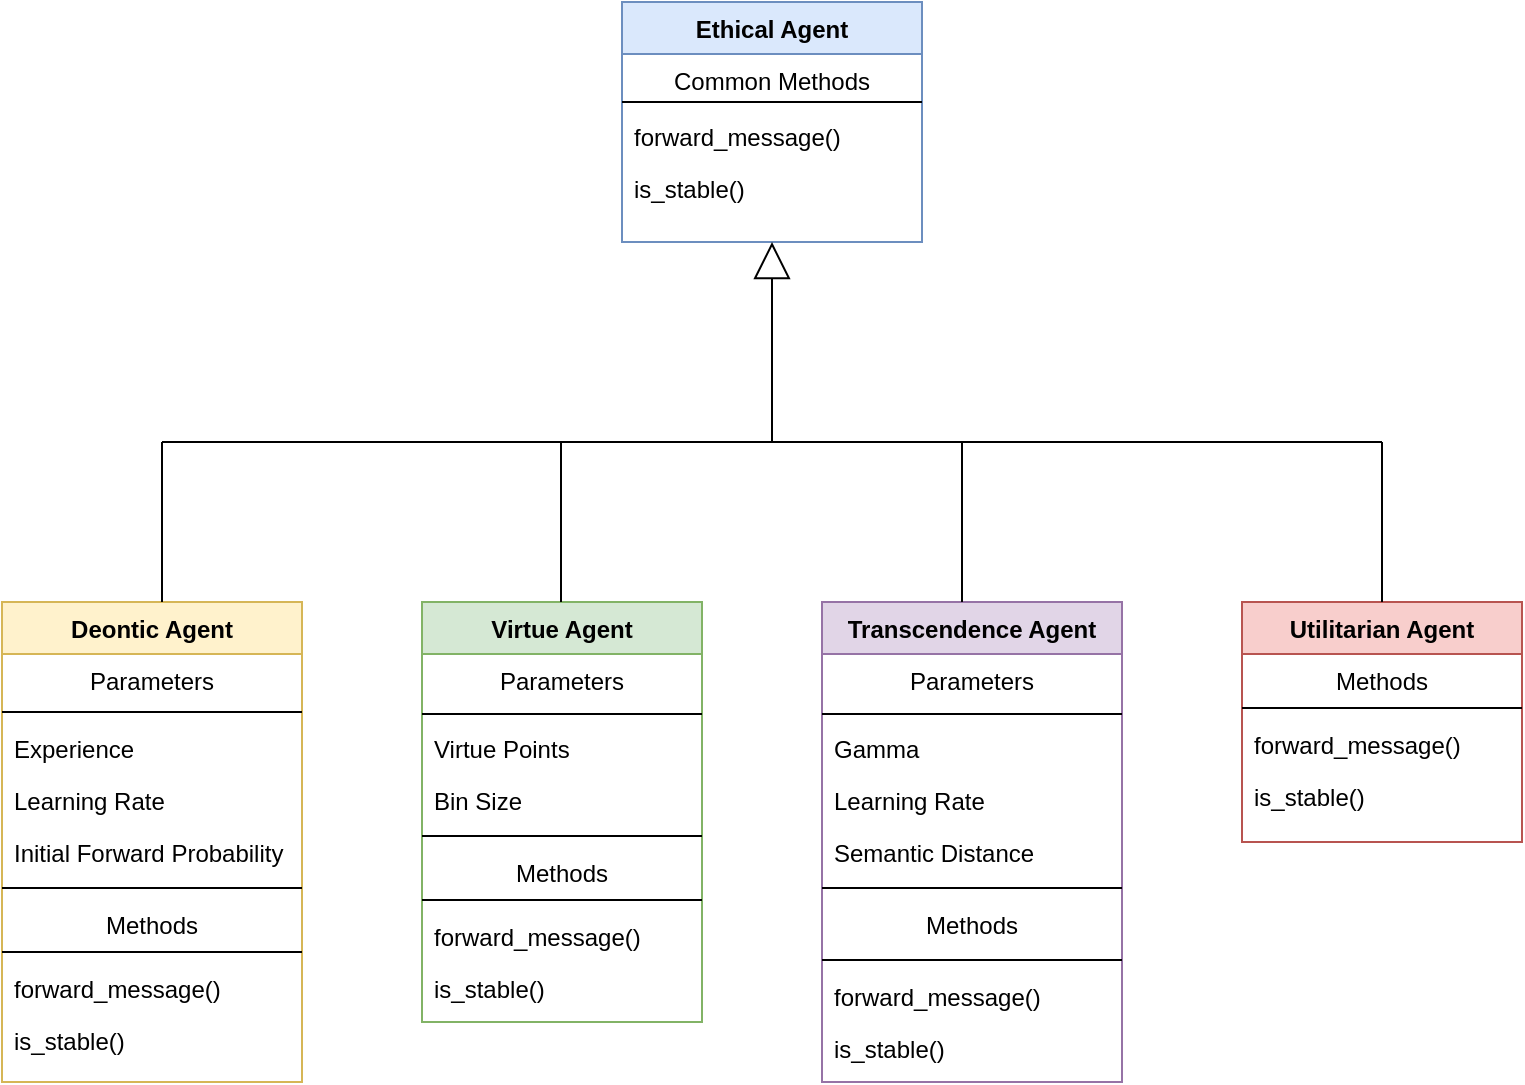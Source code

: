 <mxfile version="20.3.0" type="device" pages="2"><diagram id="C5RBs43oDa-KdzZeNtuy" name="Page-1"><mxGraphModel dx="1106" dy="811" grid="1" gridSize="10" guides="1" tooltips="1" connect="1" arrows="1" fold="1" page="1" pageScale="1" pageWidth="827" pageHeight="1169" math="0" shadow="0"><root><mxCell id="WIyWlLk6GJQsqaUBKTNV-0"/><mxCell id="WIyWlLk6GJQsqaUBKTNV-1" parent="WIyWlLk6GJQsqaUBKTNV-0"/><mxCell id="zkfFHV4jXpPFQw0GAbJ--0" value="Ethical Agent" style="swimlane;fontStyle=1;align=center;verticalAlign=top;childLayout=stackLayout;horizontal=1;startSize=26;horizontalStack=0;resizeParent=1;resizeLast=0;collapsible=1;marginBottom=0;rounded=0;shadow=0;strokeWidth=1;fillColor=#dae8fc;strokeColor=#6c8ebf;" parent="WIyWlLk6GJQsqaUBKTNV-1" vertex="1"><mxGeometry x="330" y="70" width="150" height="120" as="geometry"><mxRectangle x="230" y="140" width="160" height="26" as="alternateBounds"/></mxGeometry></mxCell><mxCell id="zkfFHV4jXpPFQw0GAbJ--2" value="Common Methods" style="text;align=center;verticalAlign=top;spacingLeft=4;spacingRight=4;overflow=hidden;rotatable=0;points=[[0,0.5],[1,0.5]];portConstraint=eastwest;rounded=0;shadow=0;html=0;" parent="zkfFHV4jXpPFQw0GAbJ--0" vertex="1"><mxGeometry y="26" width="150" height="20" as="geometry"/></mxCell><mxCell id="zkfFHV4jXpPFQw0GAbJ--4" value="" style="line;html=1;strokeWidth=1;align=left;verticalAlign=middle;spacingTop=-1;spacingLeft=3;spacingRight=3;rotatable=0;labelPosition=right;points=[];portConstraint=eastwest;" parent="zkfFHV4jXpPFQw0GAbJ--0" vertex="1"><mxGeometry y="46" width="150" height="8" as="geometry"/></mxCell><mxCell id="_ln741WjJNHpquCPt0FL-15" value="forward_message()" style="text;align=left;verticalAlign=top;spacingLeft=4;spacingRight=4;overflow=hidden;rotatable=0;points=[[0,0.5],[1,0.5]];portConstraint=eastwest;" vertex="1" parent="zkfFHV4jXpPFQw0GAbJ--0"><mxGeometry y="54" width="150" height="26" as="geometry"/></mxCell><mxCell id="_ln741WjJNHpquCPt0FL-17" value="is_stable()" style="text;align=left;verticalAlign=top;spacingLeft=4;spacingRight=4;overflow=hidden;rotatable=0;points=[[0,0.5],[1,0.5]];portConstraint=eastwest;" vertex="1" parent="zkfFHV4jXpPFQw0GAbJ--0"><mxGeometry y="80" width="150" height="26" as="geometry"/></mxCell><mxCell id="zkfFHV4jXpPFQw0GAbJ--6" value="Deontic Agent" style="swimlane;fontStyle=1;align=center;verticalAlign=top;childLayout=stackLayout;horizontal=1;startSize=26;horizontalStack=0;resizeParent=1;resizeLast=0;collapsible=1;marginBottom=0;rounded=0;shadow=0;strokeWidth=1;fillColor=#fff2cc;strokeColor=#d6b656;" parent="WIyWlLk6GJQsqaUBKTNV-1" vertex="1"><mxGeometry x="20" y="370" width="150" height="240" as="geometry"><mxRectangle x="130" y="380" width="160" height="26" as="alternateBounds"/></mxGeometry></mxCell><mxCell id="zkfFHV4jXpPFQw0GAbJ--8" value="Parameters" style="text;align=center;verticalAlign=top;spacingLeft=4;spacingRight=4;overflow=hidden;rotatable=0;points=[[0,0.5],[1,0.5]];portConstraint=eastwest;rounded=0;shadow=0;html=0;" parent="zkfFHV4jXpPFQw0GAbJ--6" vertex="1"><mxGeometry y="26" width="150" height="24" as="geometry"/></mxCell><mxCell id="zkfFHV4jXpPFQw0GAbJ--9" value="" style="line;html=1;strokeWidth=1;align=left;verticalAlign=middle;spacingTop=-1;spacingLeft=3;spacingRight=3;rotatable=0;labelPosition=right;points=[];portConstraint=eastwest;" parent="zkfFHV4jXpPFQw0GAbJ--6" vertex="1"><mxGeometry y="50" width="150" height="10" as="geometry"/></mxCell><mxCell id="zkfFHV4jXpPFQw0GAbJ--11" value="Experience" style="text;align=left;verticalAlign=top;spacingLeft=4;spacingRight=4;overflow=hidden;rotatable=0;points=[[0,0.5],[1,0.5]];portConstraint=eastwest;" parent="zkfFHV4jXpPFQw0GAbJ--6" vertex="1"><mxGeometry y="60" width="150" height="26" as="geometry"/></mxCell><mxCell id="zkfFHV4jXpPFQw0GAbJ--10" value="Learning Rate" style="text;align=left;verticalAlign=top;spacingLeft=4;spacingRight=4;overflow=hidden;rotatable=0;points=[[0,0.5],[1,0.5]];portConstraint=eastwest;fontStyle=0" parent="zkfFHV4jXpPFQw0GAbJ--6" vertex="1"><mxGeometry y="86" width="150" height="26" as="geometry"/></mxCell><mxCell id="_ln741WjJNHpquCPt0FL-18" value="Initial Forward Probability" style="text;align=left;verticalAlign=top;spacingLeft=4;spacingRight=4;overflow=hidden;rotatable=0;points=[[0,0.5],[1,0.5]];portConstraint=eastwest;fontStyle=0" vertex="1" parent="zkfFHV4jXpPFQw0GAbJ--6"><mxGeometry y="112" width="150" height="26" as="geometry"/></mxCell><mxCell id="_ln741WjJNHpquCPt0FL-21" value="" style="line;html=1;strokeWidth=1;align=left;verticalAlign=middle;spacingTop=-1;spacingLeft=3;spacingRight=3;rotatable=0;labelPosition=right;points=[];portConstraint=eastwest;" vertex="1" parent="zkfFHV4jXpPFQw0GAbJ--6"><mxGeometry y="138" width="150" height="10" as="geometry"/></mxCell><mxCell id="_ln741WjJNHpquCPt0FL-23" value="Methods" style="text;align=center;verticalAlign=top;spacingLeft=4;spacingRight=4;overflow=hidden;rotatable=0;points=[[0,0.5],[1,0.5]];portConstraint=eastwest;fontStyle=0" vertex="1" parent="zkfFHV4jXpPFQw0GAbJ--6"><mxGeometry y="148" width="150" height="22" as="geometry"/></mxCell><mxCell id="_ln741WjJNHpquCPt0FL-25" value="" style="line;html=1;strokeWidth=1;align=left;verticalAlign=middle;spacingTop=-1;spacingLeft=3;spacingRight=3;rotatable=0;labelPosition=right;points=[];portConstraint=eastwest;" vertex="1" parent="zkfFHV4jXpPFQw0GAbJ--6"><mxGeometry y="170" width="150" height="10" as="geometry"/></mxCell><mxCell id="_ln741WjJNHpquCPt0FL-26" value="forward_message()" style="text;align=left;verticalAlign=top;spacingLeft=4;spacingRight=4;overflow=hidden;rotatable=0;points=[[0,0.5],[1,0.5]];portConstraint=eastwest;" vertex="1" parent="zkfFHV4jXpPFQw0GAbJ--6"><mxGeometry y="180" width="150" height="26" as="geometry"/></mxCell><mxCell id="_ln741WjJNHpquCPt0FL-28" value="is_stable()" style="text;align=left;verticalAlign=top;spacingLeft=4;spacingRight=4;overflow=hidden;rotatable=0;points=[[0,0.5],[1,0.5]];portConstraint=eastwest;" vertex="1" parent="zkfFHV4jXpPFQw0GAbJ--6"><mxGeometry y="206" width="150" height="24" as="geometry"/></mxCell><mxCell id="zkfFHV4jXpPFQw0GAbJ--13" value="Virtue Agent" style="swimlane;fontStyle=1;align=center;verticalAlign=top;childLayout=stackLayout;horizontal=1;startSize=26;horizontalStack=0;resizeParent=1;resizeLast=0;collapsible=1;marginBottom=0;rounded=0;shadow=0;strokeWidth=1;fillColor=#d5e8d4;strokeColor=#82b366;" parent="WIyWlLk6GJQsqaUBKTNV-1" vertex="1"><mxGeometry x="230" y="370" width="140" height="210" as="geometry"><mxRectangle x="340" y="380" width="170" height="26" as="alternateBounds"/></mxGeometry></mxCell><mxCell id="zkfFHV4jXpPFQw0GAbJ--14" value="Parameters" style="text;align=center;verticalAlign=top;spacingLeft=4;spacingRight=4;overflow=hidden;rotatable=0;points=[[0,0.5],[1,0.5]];portConstraint=eastwest;" parent="zkfFHV4jXpPFQw0GAbJ--13" vertex="1"><mxGeometry y="26" width="140" height="26" as="geometry"/></mxCell><mxCell id="zkfFHV4jXpPFQw0GAbJ--15" value="" style="line;html=1;strokeWidth=1;align=left;verticalAlign=middle;spacingTop=-1;spacingLeft=3;spacingRight=3;rotatable=0;labelPosition=right;points=[];portConstraint=eastwest;" parent="zkfFHV4jXpPFQw0GAbJ--13" vertex="1"><mxGeometry y="52" width="140" height="8" as="geometry"/></mxCell><mxCell id="_ln741WjJNHpquCPt0FL-29" value="Virtue Points" style="text;align=left;verticalAlign=top;spacingLeft=4;spacingRight=4;overflow=hidden;rotatable=0;points=[[0,0.5],[1,0.5]];portConstraint=eastwest;" vertex="1" parent="zkfFHV4jXpPFQw0GAbJ--13"><mxGeometry y="60" width="140" height="26" as="geometry"/></mxCell><mxCell id="_ln741WjJNHpquCPt0FL-30" value="Bin Size" style="text;align=left;verticalAlign=top;spacingLeft=4;spacingRight=4;overflow=hidden;rotatable=0;points=[[0,0.5],[1,0.5]];portConstraint=eastwest;fontStyle=0" vertex="1" parent="zkfFHV4jXpPFQw0GAbJ--13"><mxGeometry y="86" width="140" height="26" as="geometry"/></mxCell><mxCell id="_ln741WjJNHpquCPt0FL-31" value="" style="line;html=1;strokeWidth=1;align=left;verticalAlign=middle;spacingTop=-1;spacingLeft=3;spacingRight=3;rotatable=0;labelPosition=right;points=[];portConstraint=eastwest;" vertex="1" parent="zkfFHV4jXpPFQw0GAbJ--13"><mxGeometry y="112" width="140" height="10" as="geometry"/></mxCell><mxCell id="_ln741WjJNHpquCPt0FL-32" value="Methods" style="text;align=center;verticalAlign=top;spacingLeft=4;spacingRight=4;overflow=hidden;rotatable=0;points=[[0,0.5],[1,0.5]];portConstraint=eastwest;fontStyle=0" vertex="1" parent="zkfFHV4jXpPFQw0GAbJ--13"><mxGeometry y="122" width="140" height="22" as="geometry"/></mxCell><mxCell id="_ln741WjJNHpquCPt0FL-33" value="" style="line;html=1;strokeWidth=1;align=left;verticalAlign=middle;spacingTop=-1;spacingLeft=3;spacingRight=3;rotatable=0;labelPosition=right;points=[];portConstraint=eastwest;" vertex="1" parent="zkfFHV4jXpPFQw0GAbJ--13"><mxGeometry y="144" width="140" height="10" as="geometry"/></mxCell><mxCell id="_ln741WjJNHpquCPt0FL-34" value="forward_message()" style="text;align=left;verticalAlign=top;spacingLeft=4;spacingRight=4;overflow=hidden;rotatable=0;points=[[0,0.5],[1,0.5]];portConstraint=eastwest;" vertex="1" parent="zkfFHV4jXpPFQw0GAbJ--13"><mxGeometry y="154" width="140" height="26" as="geometry"/></mxCell><mxCell id="_ln741WjJNHpquCPt0FL-36" value="is_stable()" style="text;align=left;verticalAlign=top;spacingLeft=4;spacingRight=4;overflow=hidden;rotatable=0;points=[[0,0.5],[1,0.5]];portConstraint=eastwest;" vertex="1" parent="zkfFHV4jXpPFQw0GAbJ--13"><mxGeometry y="180" width="140" height="26" as="geometry"/></mxCell><mxCell id="_ln741WjJNHpquCPt0FL-0" value="Transcendence Agent" style="swimlane;fontStyle=1;align=center;verticalAlign=top;childLayout=stackLayout;horizontal=1;startSize=26;horizontalStack=0;resizeParent=1;resizeLast=0;collapsible=1;marginBottom=0;rounded=0;shadow=0;strokeWidth=1;fillColor=#e1d5e7;strokeColor=#9673a6;" vertex="1" parent="WIyWlLk6GJQsqaUBKTNV-1"><mxGeometry x="430" y="370" width="150" height="240" as="geometry"><mxRectangle x="130" y="380" width="160" height="26" as="alternateBounds"/></mxGeometry></mxCell><mxCell id="_ln741WjJNHpquCPt0FL-38" value="Parameters" style="text;align=center;verticalAlign=top;spacingLeft=4;spacingRight=4;overflow=hidden;rotatable=0;points=[[0,0.5],[1,0.5]];portConstraint=eastwest;" vertex="1" parent="_ln741WjJNHpquCPt0FL-0"><mxGeometry y="26" width="150" height="26" as="geometry"/></mxCell><mxCell id="_ln741WjJNHpquCPt0FL-39" value="" style="line;html=1;strokeWidth=1;align=left;verticalAlign=middle;spacingTop=-1;spacingLeft=3;spacingRight=3;rotatable=0;labelPosition=right;points=[];portConstraint=eastwest;" vertex="1" parent="_ln741WjJNHpquCPt0FL-0"><mxGeometry y="52" width="150" height="8" as="geometry"/></mxCell><mxCell id="_ln741WjJNHpquCPt0FL-40" value="Gamma" style="text;align=left;verticalAlign=top;spacingLeft=4;spacingRight=4;overflow=hidden;rotatable=0;points=[[0,0.5],[1,0.5]];portConstraint=eastwest;" vertex="1" parent="_ln741WjJNHpquCPt0FL-0"><mxGeometry y="60" width="150" height="26" as="geometry"/></mxCell><mxCell id="_ln741WjJNHpquCPt0FL-41" value="Learning Rate&#10;&#10;&#10;" style="text;align=left;verticalAlign=top;spacingLeft=4;spacingRight=4;overflow=hidden;rotatable=0;points=[[0,0.5],[1,0.5]];portConstraint=eastwest;fontStyle=0" vertex="1" parent="_ln741WjJNHpquCPt0FL-0"><mxGeometry y="86" width="150" height="26" as="geometry"/></mxCell><mxCell id="_ln741WjJNHpquCPt0FL-46" value="Semantic Distance" style="text;align=left;verticalAlign=top;spacingLeft=4;spacingRight=4;overflow=hidden;rotatable=0;points=[[0,0.5],[1,0.5]];portConstraint=eastwest;" vertex="1" parent="_ln741WjJNHpquCPt0FL-0"><mxGeometry y="112" width="150" height="26" as="geometry"/></mxCell><mxCell id="_ln741WjJNHpquCPt0FL-42" value="" style="line;html=1;strokeWidth=1;align=left;verticalAlign=middle;spacingTop=-1;spacingLeft=3;spacingRight=3;rotatable=0;labelPosition=right;points=[];portConstraint=eastwest;" vertex="1" parent="_ln741WjJNHpquCPt0FL-0"><mxGeometry y="138" width="150" height="10" as="geometry"/></mxCell><mxCell id="_ln741WjJNHpquCPt0FL-45" value="Methods" style="text;align=center;verticalAlign=top;spacingLeft=4;spacingRight=4;overflow=hidden;rotatable=0;points=[[0,0.5],[1,0.5]];portConstraint=eastwest;" vertex="1" parent="_ln741WjJNHpquCPt0FL-0"><mxGeometry y="148" width="150" height="26" as="geometry"/></mxCell><mxCell id="_ln741WjJNHpquCPt0FL-44" value="" style="line;html=1;strokeWidth=1;align=left;verticalAlign=middle;spacingTop=-1;spacingLeft=3;spacingRight=3;rotatable=0;labelPosition=right;points=[];portConstraint=eastwest;" vertex="1" parent="_ln741WjJNHpquCPt0FL-0"><mxGeometry y="174" width="150" height="10" as="geometry"/></mxCell><mxCell id="_ln741WjJNHpquCPt0FL-49" value="forward_message()" style="text;align=left;verticalAlign=top;spacingLeft=4;spacingRight=4;overflow=hidden;rotatable=0;points=[[0,0.5],[1,0.5]];portConstraint=eastwest;" vertex="1" parent="_ln741WjJNHpquCPt0FL-0"><mxGeometry y="184" width="150" height="26" as="geometry"/></mxCell><mxCell id="_ln741WjJNHpquCPt0FL-51" value="is_stable()" style="text;align=left;verticalAlign=top;spacingLeft=4;spacingRight=4;overflow=hidden;rotatable=0;points=[[0,0.5],[1,0.5]];portConstraint=eastwest;" vertex="1" parent="_ln741WjJNHpquCPt0FL-0"><mxGeometry y="210" width="150" height="26" as="geometry"/></mxCell><mxCell id="_ln741WjJNHpquCPt0FL-6" value="Utilitarian Agent" style="swimlane;fontStyle=1;align=center;verticalAlign=top;childLayout=stackLayout;horizontal=1;startSize=26;horizontalStack=0;resizeParent=1;resizeLast=0;collapsible=1;marginBottom=0;rounded=0;shadow=0;strokeWidth=1;fillColor=#f8cecc;strokeColor=#b85450;" vertex="1" parent="WIyWlLk6GJQsqaUBKTNV-1"><mxGeometry x="640" y="370" width="140" height="120" as="geometry"><mxRectangle x="340" y="380" width="170" height="26" as="alternateBounds"/></mxGeometry></mxCell><mxCell id="_ln741WjJNHpquCPt0FL-70" value="Methods" style="text;align=center;verticalAlign=top;spacingLeft=4;spacingRight=4;overflow=hidden;rotatable=0;points=[[0,0.5],[1,0.5]];portConstraint=eastwest;fontStyle=0" vertex="1" parent="_ln741WjJNHpquCPt0FL-6"><mxGeometry y="26" width="140" height="22" as="geometry"/></mxCell><mxCell id="_ln741WjJNHpquCPt0FL-71" value="" style="line;html=1;strokeWidth=1;align=left;verticalAlign=middle;spacingTop=-1;spacingLeft=3;spacingRight=3;rotatable=0;labelPosition=right;points=[];portConstraint=eastwest;" vertex="1" parent="_ln741WjJNHpquCPt0FL-6"><mxGeometry y="48" width="140" height="10" as="geometry"/></mxCell><mxCell id="_ln741WjJNHpquCPt0FL-72" value="forward_message()" style="text;align=left;verticalAlign=top;spacingLeft=4;spacingRight=4;overflow=hidden;rotatable=0;points=[[0,0.5],[1,0.5]];portConstraint=eastwest;" vertex="1" parent="_ln741WjJNHpquCPt0FL-6"><mxGeometry y="58" width="140" height="26" as="geometry"/></mxCell><mxCell id="_ln741WjJNHpquCPt0FL-73" value="is_stable()" style="text;align=left;verticalAlign=top;spacingLeft=4;spacingRight=4;overflow=hidden;rotatable=0;points=[[0,0.5],[1,0.5]];portConstraint=eastwest;" vertex="1" parent="_ln741WjJNHpquCPt0FL-6"><mxGeometry y="84" width="140" height="26" as="geometry"/></mxCell><mxCell id="_ln741WjJNHpquCPt0FL-62" value="" style="endArrow=block;endSize=16;endFill=0;html=1;rounded=0;entryX=0.5;entryY=1;entryDx=0;entryDy=0;" edge="1" parent="WIyWlLk6GJQsqaUBKTNV-1" target="zkfFHV4jXpPFQw0GAbJ--0"><mxGeometry width="160" relative="1" as="geometry"><mxPoint x="405" y="290" as="sourcePoint"/><mxPoint x="320" y="293" as="targetPoint"/></mxGeometry></mxCell><mxCell id="_ln741WjJNHpquCPt0FL-63" value="" style="endArrow=none;html=1;rounded=0;sourcePerimeterSpacing=195;targetPerimeterSpacing=195;" edge="1" parent="WIyWlLk6GJQsqaUBKTNV-1"><mxGeometry width="50" height="50" relative="1" as="geometry"><mxPoint x="100" y="290" as="sourcePoint"/><mxPoint x="710" y="290" as="targetPoint"/></mxGeometry></mxCell><mxCell id="_ln741WjJNHpquCPt0FL-65" value="" style="endArrow=none;html=1;rounded=0;exitX=0.5;exitY=0;exitDx=0;exitDy=0;" edge="1" parent="WIyWlLk6GJQsqaUBKTNV-1"><mxGeometry width="50" height="50" relative="1" as="geometry"><mxPoint x="299.5" y="370" as="sourcePoint"/><mxPoint x="299.5" y="290" as="targetPoint"/></mxGeometry></mxCell><mxCell id="_ln741WjJNHpquCPt0FL-66" value="" style="endArrow=none;html=1;rounded=0;exitX=0.5;exitY=0;exitDx=0;exitDy=0;" edge="1" parent="WIyWlLk6GJQsqaUBKTNV-1"><mxGeometry width="50" height="50" relative="1" as="geometry"><mxPoint x="500" y="370" as="sourcePoint"/><mxPoint x="500" y="290" as="targetPoint"/></mxGeometry></mxCell><mxCell id="_ln741WjJNHpquCPt0FL-67" value="" style="endArrow=none;html=1;rounded=0;exitX=0.5;exitY=0;exitDx=0;exitDy=0;" edge="1" parent="WIyWlLk6GJQsqaUBKTNV-1"><mxGeometry width="50" height="50" relative="1" as="geometry"><mxPoint x="710" y="370" as="sourcePoint"/><mxPoint x="710" y="290" as="targetPoint"/></mxGeometry></mxCell><mxCell id="_ln741WjJNHpquCPt0FL-68" value="" style="endArrow=none;html=1;rounded=0;exitX=0.5;exitY=0;exitDx=0;exitDy=0;" edge="1" parent="WIyWlLk6GJQsqaUBKTNV-1"><mxGeometry width="50" height="50" relative="1" as="geometry"><mxPoint x="100" y="370" as="sourcePoint"/><mxPoint x="100" y="290" as="targetPoint"/></mxGeometry></mxCell></root></mxGraphModel></diagram><diagram id="VBhwfaZgSLxSWO1Tp7mD" name="Page-2"><mxGraphModel dx="1326" dy="771" grid="1" gridSize="10" guides="1" tooltips="1" connect="1" arrows="1" fold="1" page="1" pageScale="1" pageWidth="827" pageHeight="1169" math="0" shadow="0"><root><mxCell id="0"/><mxCell id="1" parent="0"/><mxCell id="gdIxHdinQSsihQyZgzLP-1" value="Network Parameters" style="swimlane;fontStyle=0;childLayout=stackLayout;horizontal=1;startSize=26;fillColor=#f5f5f5;horizontalStack=0;resizeParent=1;resizeParentMax=0;resizeLast=0;collapsible=1;marginBottom=0;strokeColor=#666666;fontColor=#333333;" vertex="1" parent="1"><mxGeometry x="90" y="90" width="140" height="104" as="geometry"/></mxCell><mxCell id="gdIxHdinQSsihQyZgzLP-2" value="Msg Cost" style="text;strokeColor=none;fillColor=none;align=left;verticalAlign=top;spacingLeft=4;spacingRight=4;overflow=hidden;rotatable=0;points=[[0,0.5],[1,0.5]];portConstraint=eastwest;" vertex="1" parent="gdIxHdinQSsihQyZgzLP-1"><mxGeometry y="26" width="140" height="26" as="geometry"/></mxCell><mxCell id="gdIxHdinQSsihQyZgzLP-3" value="Msg Utility" style="text;strokeColor=none;fillColor=none;align=left;verticalAlign=top;spacingLeft=4;spacingRight=4;overflow=hidden;rotatable=0;points=[[0,0.5],[1,0.5]];portConstraint=eastwest;" vertex="1" parent="gdIxHdinQSsihQyZgzLP-1"><mxGeometry y="52" width="140" height="26" as="geometry"/></mxCell><mxCell id="gdIxHdinQSsihQyZgzLP-4" value="Burnout Threshold" style="text;strokeColor=none;fillColor=none;align=left;verticalAlign=top;spacingLeft=4;spacingRight=4;overflow=hidden;rotatable=0;points=[[0,0.5],[1,0.5]];portConstraint=eastwest;" vertex="1" parent="gdIxHdinQSsihQyZgzLP-1"><mxGeometry y="78" width="140" height="26" as="geometry"/></mxCell></root></mxGraphModel></diagram></mxfile>